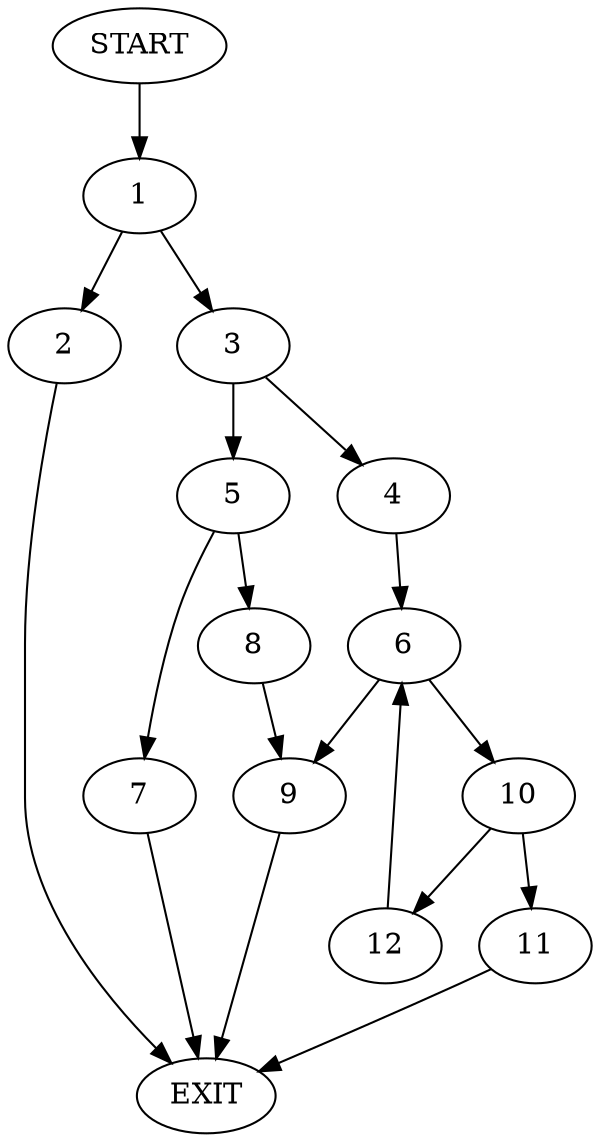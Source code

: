digraph {
0 [label="START"]
13 [label="EXIT"]
0 -> 1
1 -> 2
1 -> 3
3 -> 4
3 -> 5
2 -> 13
4 -> 6
5 -> 7
5 -> 8
7 -> 13
8 -> 9
9 -> 13
6 -> 9
6 -> 10
10 -> 11
10 -> 12
11 -> 13
12 -> 6
}
